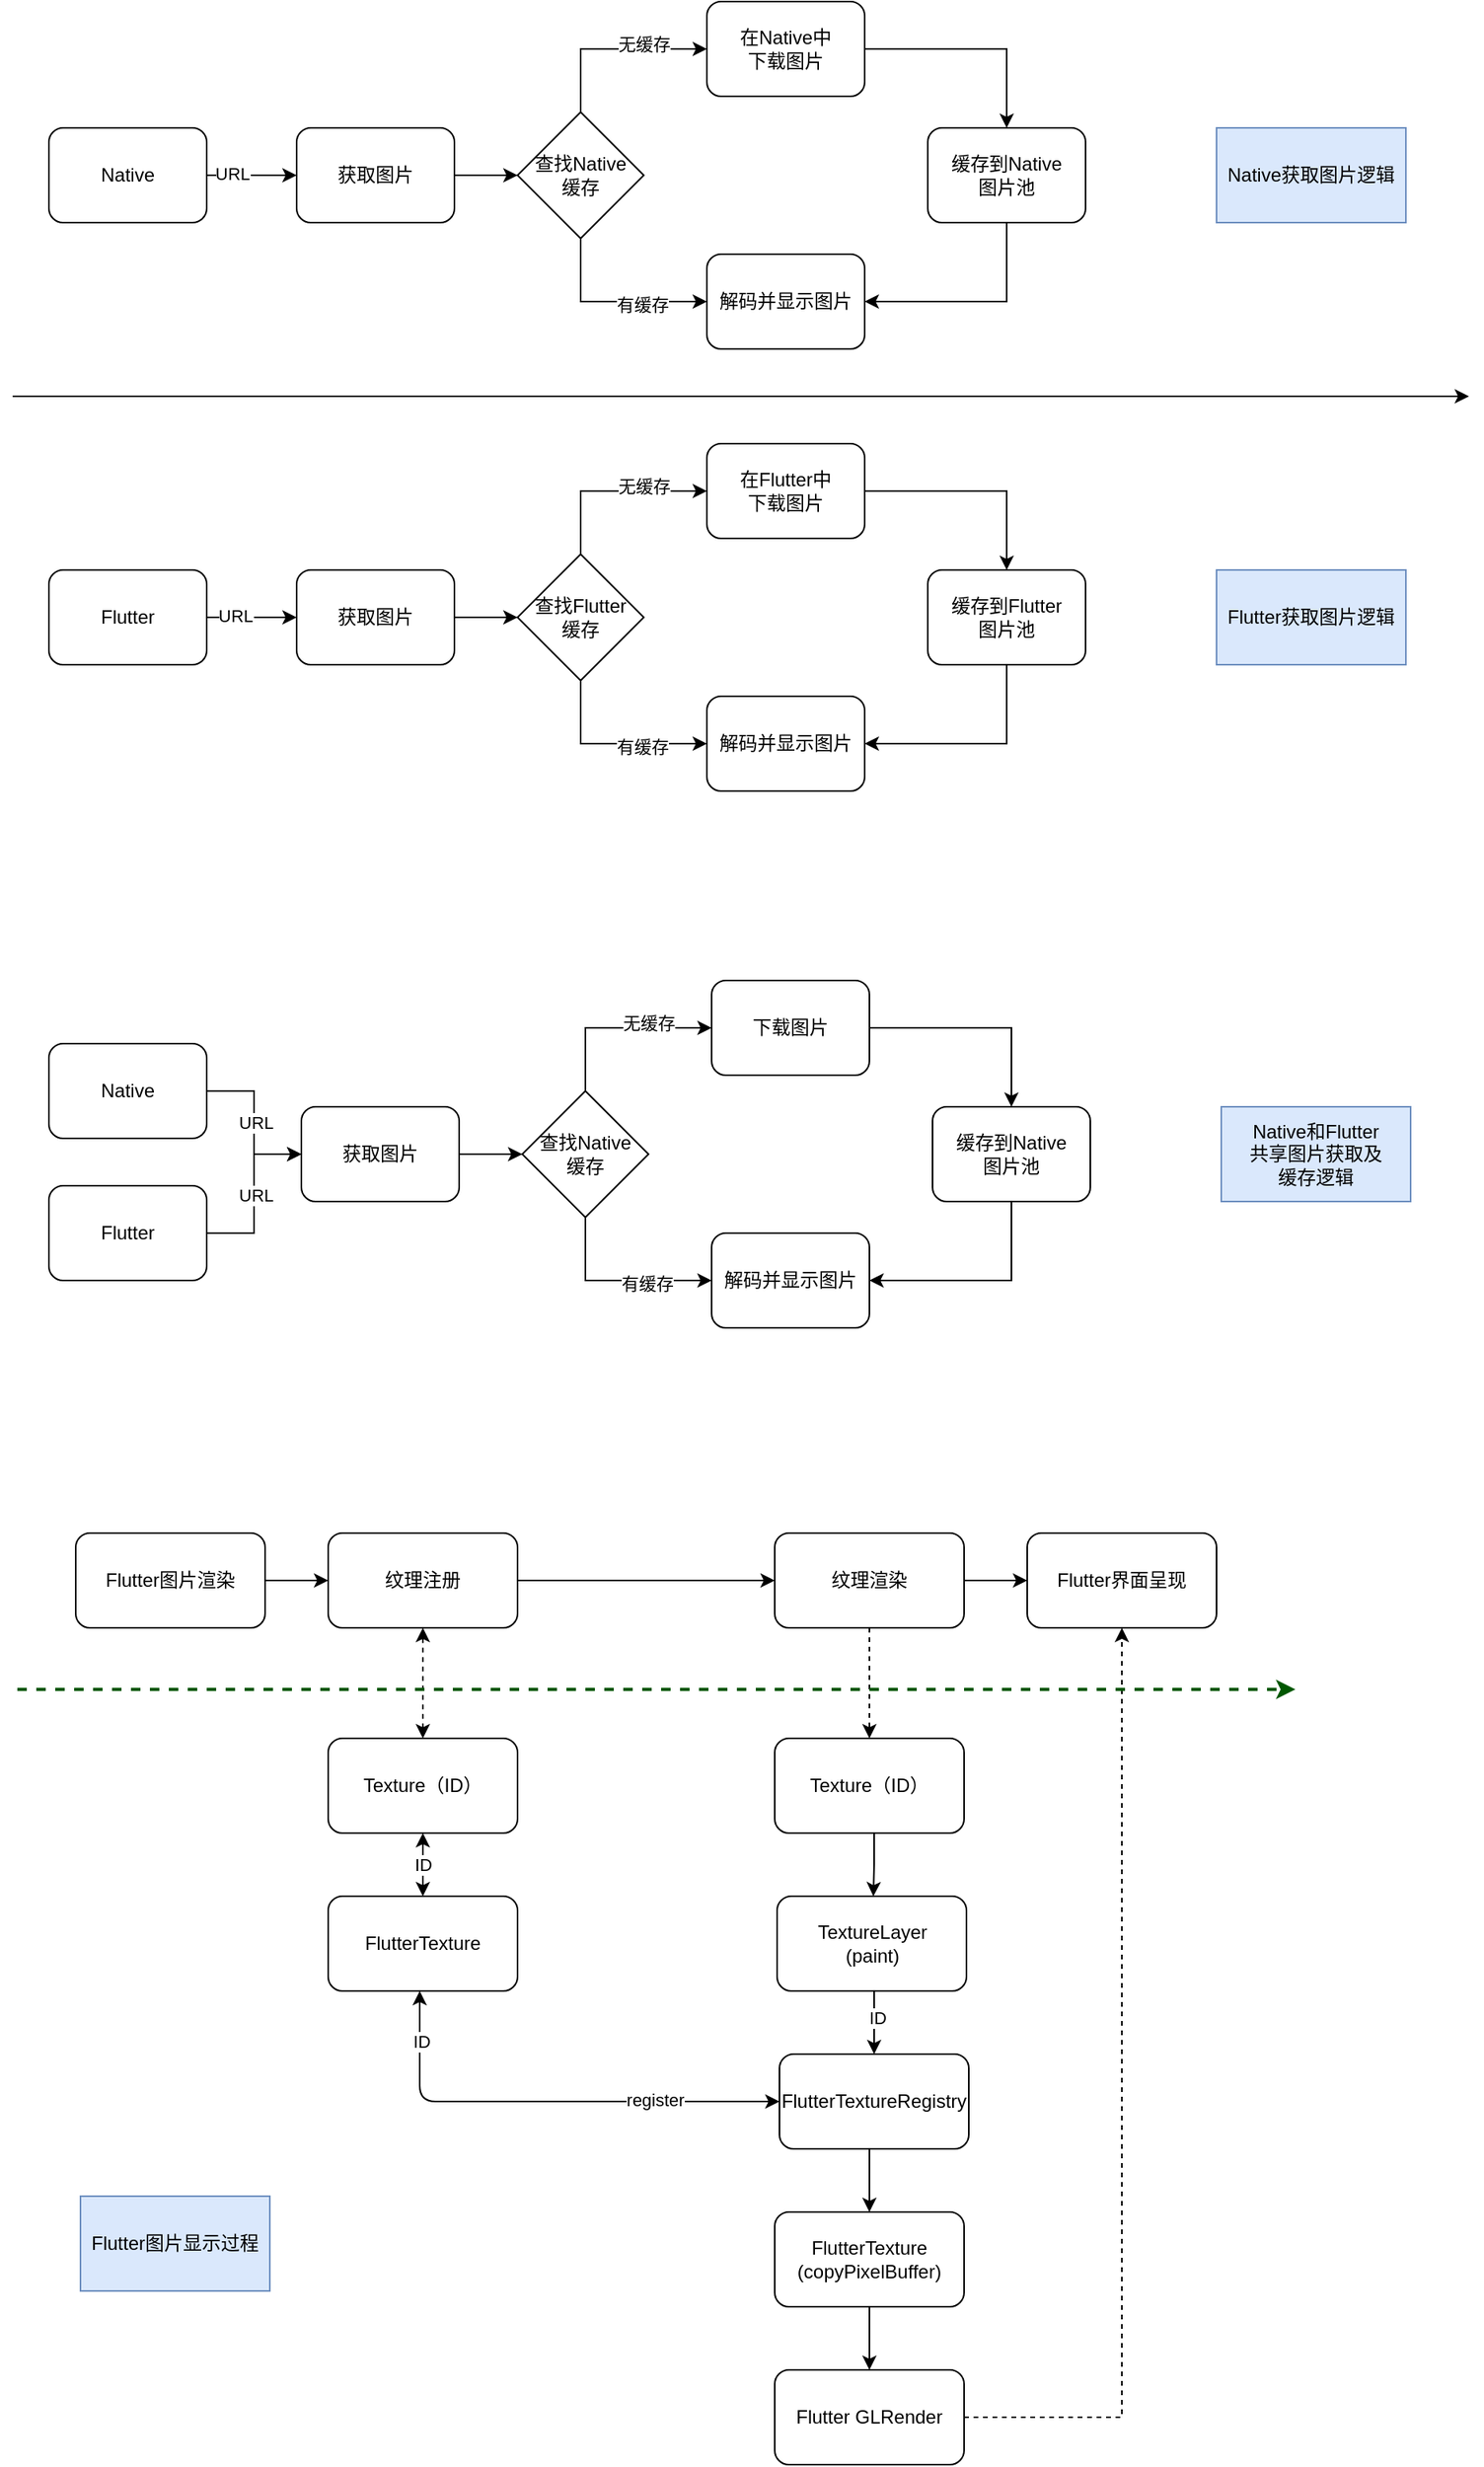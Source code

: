 <mxfile version="14.7.2" type="github">
  <diagram id="C5RBs43oDa-KdzZeNtuy" name="Page-1">
    <mxGraphModel dx="2253" dy="633" grid="1" gridSize="10" guides="1" tooltips="1" connect="1" arrows="1" fold="1" page="1" pageScale="1" pageWidth="827" pageHeight="1169" math="0" shadow="0">
      <root>
        <mxCell id="WIyWlLk6GJQsqaUBKTNV-0" />
        <mxCell id="WIyWlLk6GJQsqaUBKTNV-1" parent="WIyWlLk6GJQsqaUBKTNV-0" />
        <mxCell id="cxGSCQVcs1KOMOcaWvu9-14" value="" style="edgeStyle=orthogonalEdgeStyle;rounded=0;orthogonalLoop=1;jettySize=auto;html=1;" parent="WIyWlLk6GJQsqaUBKTNV-1" source="cxGSCQVcs1KOMOcaWvu9-0" target="cxGSCQVcs1KOMOcaWvu9-4" edge="1">
          <mxGeometry relative="1" as="geometry" />
        </mxCell>
        <mxCell id="eNuVo6bHEN4x1qOptqKu-3" value="URL" style="edgeLabel;html=1;align=center;verticalAlign=middle;resizable=0;points=[];" vertex="1" connectable="0" parent="cxGSCQVcs1KOMOcaWvu9-14">
          <mxGeometry x="-0.439" y="1" relative="1" as="geometry">
            <mxPoint as="offset" />
          </mxGeometry>
        </mxCell>
        <mxCell id="cxGSCQVcs1KOMOcaWvu9-0" value="Native" style="rounded=1;whiteSpace=wrap;html=1;" parent="WIyWlLk6GJQsqaUBKTNV-1" vertex="1">
          <mxGeometry x="20" y="130" width="100" height="60" as="geometry" />
        </mxCell>
        <mxCell id="cxGSCQVcs1KOMOcaWvu9-15" value="" style="edgeStyle=orthogonalEdgeStyle;rounded=0;orthogonalLoop=1;jettySize=auto;html=1;" parent="WIyWlLk6GJQsqaUBKTNV-1" source="cxGSCQVcs1KOMOcaWvu9-4" edge="1">
          <mxGeometry relative="1" as="geometry">
            <mxPoint x="317" y="160" as="targetPoint" />
          </mxGeometry>
        </mxCell>
        <mxCell id="cxGSCQVcs1KOMOcaWvu9-4" value="获取图片" style="rounded=1;whiteSpace=wrap;html=1;" parent="WIyWlLk6GJQsqaUBKTNV-1" vertex="1">
          <mxGeometry x="177" y="130" width="100" height="60" as="geometry" />
        </mxCell>
        <mxCell id="cxGSCQVcs1KOMOcaWvu9-12" value="" style="edgeStyle=orthogonalEdgeStyle;rounded=0;orthogonalLoop=1;jettySize=auto;html=1;" parent="WIyWlLk6GJQsqaUBKTNV-1" source="cxGSCQVcs1KOMOcaWvu9-6" target="cxGSCQVcs1KOMOcaWvu9-11" edge="1">
          <mxGeometry relative="1" as="geometry">
            <Array as="points">
              <mxPoint x="627" y="80" />
            </Array>
          </mxGeometry>
        </mxCell>
        <mxCell id="cxGSCQVcs1KOMOcaWvu9-6" value="在Native中&lt;br&gt;下载图片" style="rounded=1;whiteSpace=wrap;html=1;" parent="WIyWlLk6GJQsqaUBKTNV-1" vertex="1">
          <mxGeometry x="437" y="50" width="100" height="60" as="geometry" />
        </mxCell>
        <mxCell id="cxGSCQVcs1KOMOcaWvu9-7" value="解码并显示图片" style="rounded=1;whiteSpace=wrap;html=1;" parent="WIyWlLk6GJQsqaUBKTNV-1" vertex="1">
          <mxGeometry x="437" y="210" width="100" height="60" as="geometry" />
        </mxCell>
        <mxCell id="cxGSCQVcs1KOMOcaWvu9-25" style="edgeStyle=orthogonalEdgeStyle;rounded=0;orthogonalLoop=1;jettySize=auto;html=1;entryX=1;entryY=0.5;entryDx=0;entryDy=0;" parent="WIyWlLk6GJQsqaUBKTNV-1" source="cxGSCQVcs1KOMOcaWvu9-11" target="cxGSCQVcs1KOMOcaWvu9-7" edge="1">
          <mxGeometry relative="1" as="geometry">
            <Array as="points">
              <mxPoint x="627" y="240" />
            </Array>
          </mxGeometry>
        </mxCell>
        <mxCell id="cxGSCQVcs1KOMOcaWvu9-11" value="缓存到Native&lt;br&gt;图片池" style="rounded=1;whiteSpace=wrap;html=1;" parent="WIyWlLk6GJQsqaUBKTNV-1" vertex="1">
          <mxGeometry x="577" y="130" width="100" height="60" as="geometry" />
        </mxCell>
        <mxCell id="cxGSCQVcs1KOMOcaWvu9-21" style="edgeStyle=orthogonalEdgeStyle;rounded=0;orthogonalLoop=1;jettySize=auto;html=1;entryX=0;entryY=0.5;entryDx=0;entryDy=0;" parent="WIyWlLk6GJQsqaUBKTNV-1" source="cxGSCQVcs1KOMOcaWvu9-20" target="cxGSCQVcs1KOMOcaWvu9-7" edge="1">
          <mxGeometry relative="1" as="geometry">
            <Array as="points">
              <mxPoint x="357" y="240" />
            </Array>
          </mxGeometry>
        </mxCell>
        <mxCell id="cxGSCQVcs1KOMOcaWvu9-22" value="有缓存" style="edgeLabel;html=1;align=center;verticalAlign=middle;resizable=0;points=[];" parent="cxGSCQVcs1KOMOcaWvu9-21" vertex="1" connectable="0">
          <mxGeometry x="0.317" y="-2" relative="1" as="geometry">
            <mxPoint as="offset" />
          </mxGeometry>
        </mxCell>
        <mxCell id="cxGSCQVcs1KOMOcaWvu9-23" style="edgeStyle=orthogonalEdgeStyle;rounded=0;orthogonalLoop=1;jettySize=auto;html=1;entryX=0;entryY=0.5;entryDx=0;entryDy=0;" parent="WIyWlLk6GJQsqaUBKTNV-1" source="cxGSCQVcs1KOMOcaWvu9-20" target="cxGSCQVcs1KOMOcaWvu9-6" edge="1">
          <mxGeometry relative="1" as="geometry">
            <Array as="points">
              <mxPoint x="357" y="80" />
            </Array>
          </mxGeometry>
        </mxCell>
        <mxCell id="cxGSCQVcs1KOMOcaWvu9-24" value="无缓存" style="edgeLabel;html=1;align=center;verticalAlign=middle;resizable=0;points=[];" parent="cxGSCQVcs1KOMOcaWvu9-23" vertex="1" connectable="0">
          <mxGeometry x="0.333" y="3" relative="1" as="geometry">
            <mxPoint as="offset" />
          </mxGeometry>
        </mxCell>
        <mxCell id="cxGSCQVcs1KOMOcaWvu9-20" value="查找Native&lt;br&gt;缓存" style="rhombus;whiteSpace=wrap;html=1;" parent="WIyWlLk6GJQsqaUBKTNV-1" vertex="1">
          <mxGeometry x="317" y="120" width="80" height="80" as="geometry" />
        </mxCell>
        <mxCell id="cxGSCQVcs1KOMOcaWvu9-27" value="" style="endArrow=classic;html=1;" parent="WIyWlLk6GJQsqaUBKTNV-1" edge="1">
          <mxGeometry width="50" height="50" relative="1" as="geometry">
            <mxPoint x="-3" y="300" as="sourcePoint" />
            <mxPoint x="920" y="300" as="targetPoint" />
          </mxGeometry>
        </mxCell>
        <mxCell id="cxGSCQVcs1KOMOcaWvu9-28" value="" style="edgeStyle=orthogonalEdgeStyle;rounded=0;orthogonalLoop=1;jettySize=auto;html=1;" parent="WIyWlLk6GJQsqaUBKTNV-1" source="cxGSCQVcs1KOMOcaWvu9-29" target="cxGSCQVcs1KOMOcaWvu9-31" edge="1">
          <mxGeometry relative="1" as="geometry" />
        </mxCell>
        <mxCell id="eNuVo6bHEN4x1qOptqKu-2" value="URL" style="edgeLabel;html=1;align=center;verticalAlign=middle;resizable=0;points=[];" vertex="1" connectable="0" parent="cxGSCQVcs1KOMOcaWvu9-28">
          <mxGeometry x="-0.368" y="1" relative="1" as="geometry">
            <mxPoint as="offset" />
          </mxGeometry>
        </mxCell>
        <mxCell id="cxGSCQVcs1KOMOcaWvu9-29" value="Flutter" style="rounded=1;whiteSpace=wrap;html=1;" parent="WIyWlLk6GJQsqaUBKTNV-1" vertex="1">
          <mxGeometry x="20" y="410" width="100" height="60" as="geometry" />
        </mxCell>
        <mxCell id="cxGSCQVcs1KOMOcaWvu9-30" value="" style="edgeStyle=orthogonalEdgeStyle;rounded=0;orthogonalLoop=1;jettySize=auto;html=1;" parent="WIyWlLk6GJQsqaUBKTNV-1" source="cxGSCQVcs1KOMOcaWvu9-31" edge="1">
          <mxGeometry relative="1" as="geometry">
            <mxPoint x="317" y="440" as="targetPoint" />
          </mxGeometry>
        </mxCell>
        <mxCell id="cxGSCQVcs1KOMOcaWvu9-31" value="获取图片" style="rounded=1;whiteSpace=wrap;html=1;" parent="WIyWlLk6GJQsqaUBKTNV-1" vertex="1">
          <mxGeometry x="177" y="410" width="100" height="60" as="geometry" />
        </mxCell>
        <mxCell id="cxGSCQVcs1KOMOcaWvu9-32" value="" style="edgeStyle=orthogonalEdgeStyle;rounded=0;orthogonalLoop=1;jettySize=auto;html=1;" parent="WIyWlLk6GJQsqaUBKTNV-1" source="cxGSCQVcs1KOMOcaWvu9-33" target="cxGSCQVcs1KOMOcaWvu9-36" edge="1">
          <mxGeometry relative="1" as="geometry">
            <Array as="points">
              <mxPoint x="627" y="360" />
            </Array>
          </mxGeometry>
        </mxCell>
        <mxCell id="cxGSCQVcs1KOMOcaWvu9-33" value="在Flutter中&lt;br&gt;下载图片" style="rounded=1;whiteSpace=wrap;html=1;" parent="WIyWlLk6GJQsqaUBKTNV-1" vertex="1">
          <mxGeometry x="437" y="330" width="100" height="60" as="geometry" />
        </mxCell>
        <mxCell id="cxGSCQVcs1KOMOcaWvu9-34" value="解码并显示图片" style="rounded=1;whiteSpace=wrap;html=1;" parent="WIyWlLk6GJQsqaUBKTNV-1" vertex="1">
          <mxGeometry x="437" y="490" width="100" height="60" as="geometry" />
        </mxCell>
        <mxCell id="cxGSCQVcs1KOMOcaWvu9-35" style="edgeStyle=orthogonalEdgeStyle;rounded=0;orthogonalLoop=1;jettySize=auto;html=1;entryX=1;entryY=0.5;entryDx=0;entryDy=0;" parent="WIyWlLk6GJQsqaUBKTNV-1" source="cxGSCQVcs1KOMOcaWvu9-36" target="cxGSCQVcs1KOMOcaWvu9-34" edge="1">
          <mxGeometry relative="1" as="geometry">
            <Array as="points">
              <mxPoint x="627" y="520" />
            </Array>
          </mxGeometry>
        </mxCell>
        <mxCell id="cxGSCQVcs1KOMOcaWvu9-36" value="缓存到Flutter&lt;br&gt;图片池" style="rounded=1;whiteSpace=wrap;html=1;" parent="WIyWlLk6GJQsqaUBKTNV-1" vertex="1">
          <mxGeometry x="577" y="410" width="100" height="60" as="geometry" />
        </mxCell>
        <mxCell id="cxGSCQVcs1KOMOcaWvu9-37" style="edgeStyle=orthogonalEdgeStyle;rounded=0;orthogonalLoop=1;jettySize=auto;html=1;entryX=0;entryY=0.5;entryDx=0;entryDy=0;" parent="WIyWlLk6GJQsqaUBKTNV-1" source="cxGSCQVcs1KOMOcaWvu9-41" target="cxGSCQVcs1KOMOcaWvu9-34" edge="1">
          <mxGeometry relative="1" as="geometry">
            <Array as="points">
              <mxPoint x="357" y="520" />
            </Array>
          </mxGeometry>
        </mxCell>
        <mxCell id="cxGSCQVcs1KOMOcaWvu9-38" value="有缓存" style="edgeLabel;html=1;align=center;verticalAlign=middle;resizable=0;points=[];" parent="cxGSCQVcs1KOMOcaWvu9-37" vertex="1" connectable="0">
          <mxGeometry x="0.317" y="-2" relative="1" as="geometry">
            <mxPoint as="offset" />
          </mxGeometry>
        </mxCell>
        <mxCell id="cxGSCQVcs1KOMOcaWvu9-39" style="edgeStyle=orthogonalEdgeStyle;rounded=0;orthogonalLoop=1;jettySize=auto;html=1;entryX=0;entryY=0.5;entryDx=0;entryDy=0;" parent="WIyWlLk6GJQsqaUBKTNV-1" source="cxGSCQVcs1KOMOcaWvu9-41" target="cxGSCQVcs1KOMOcaWvu9-33" edge="1">
          <mxGeometry relative="1" as="geometry">
            <Array as="points">
              <mxPoint x="357" y="360" />
            </Array>
          </mxGeometry>
        </mxCell>
        <mxCell id="cxGSCQVcs1KOMOcaWvu9-40" value="无缓存" style="edgeLabel;html=1;align=center;verticalAlign=middle;resizable=0;points=[];" parent="cxGSCQVcs1KOMOcaWvu9-39" vertex="1" connectable="0">
          <mxGeometry x="0.333" y="3" relative="1" as="geometry">
            <mxPoint as="offset" />
          </mxGeometry>
        </mxCell>
        <mxCell id="cxGSCQVcs1KOMOcaWvu9-41" value="查找Flutter&lt;br&gt;缓存" style="rhombus;whiteSpace=wrap;html=1;" parent="WIyWlLk6GJQsqaUBKTNV-1" vertex="1">
          <mxGeometry x="317" y="400" width="80" height="80" as="geometry" />
        </mxCell>
        <mxCell id="cxGSCQVcs1KOMOcaWvu9-42" value="Native获取图片逻辑&lt;br&gt;" style="rounded=0;whiteSpace=wrap;html=1;fillColor=#dae8fc;strokeColor=#6c8ebf;" parent="WIyWlLk6GJQsqaUBKTNV-1" vertex="1">
          <mxGeometry x="760" y="130" width="120" height="60" as="geometry" />
        </mxCell>
        <mxCell id="cxGSCQVcs1KOMOcaWvu9-43" value="Flutter获取图片逻辑" style="rounded=0;whiteSpace=wrap;html=1;fillColor=#dae8fc;strokeColor=#6c8ebf;" parent="WIyWlLk6GJQsqaUBKTNV-1" vertex="1">
          <mxGeometry x="760" y="410" width="120" height="60" as="geometry" />
        </mxCell>
        <mxCell id="cxGSCQVcs1KOMOcaWvu9-60" value="" style="edgeStyle=orthogonalEdgeStyle;rounded=0;orthogonalLoop=1;jettySize=auto;html=1;" parent="WIyWlLk6GJQsqaUBKTNV-1" source="cxGSCQVcs1KOMOcaWvu9-45" target="cxGSCQVcs1KOMOcaWvu9-47" edge="1">
          <mxGeometry relative="1" as="geometry" />
        </mxCell>
        <mxCell id="eNuVo6bHEN4x1qOptqKu-7" value="URL" style="edgeLabel;html=1;align=center;verticalAlign=middle;resizable=0;points=[];" vertex="1" connectable="0" parent="cxGSCQVcs1KOMOcaWvu9-60">
          <mxGeometry y="1" relative="1" as="geometry">
            <mxPoint as="offset" />
          </mxGeometry>
        </mxCell>
        <mxCell id="cxGSCQVcs1KOMOcaWvu9-45" value="Native" style="rounded=1;whiteSpace=wrap;html=1;" parent="WIyWlLk6GJQsqaUBKTNV-1" vertex="1">
          <mxGeometry x="20" y="710" width="100" height="60" as="geometry" />
        </mxCell>
        <mxCell id="cxGSCQVcs1KOMOcaWvu9-46" value="" style="edgeStyle=orthogonalEdgeStyle;rounded=0;orthogonalLoop=1;jettySize=auto;html=1;" parent="WIyWlLk6GJQsqaUBKTNV-1" source="cxGSCQVcs1KOMOcaWvu9-47" edge="1">
          <mxGeometry relative="1" as="geometry">
            <mxPoint x="320" y="780" as="targetPoint" />
          </mxGeometry>
        </mxCell>
        <mxCell id="cxGSCQVcs1KOMOcaWvu9-47" value="获取图片" style="rounded=1;whiteSpace=wrap;html=1;" parent="WIyWlLk6GJQsqaUBKTNV-1" vertex="1">
          <mxGeometry x="180" y="750" width="100" height="60" as="geometry" />
        </mxCell>
        <mxCell id="cxGSCQVcs1KOMOcaWvu9-48" value="" style="edgeStyle=orthogonalEdgeStyle;rounded=0;orthogonalLoop=1;jettySize=auto;html=1;" parent="WIyWlLk6GJQsqaUBKTNV-1" source="cxGSCQVcs1KOMOcaWvu9-49" target="cxGSCQVcs1KOMOcaWvu9-52" edge="1">
          <mxGeometry relative="1" as="geometry">
            <Array as="points">
              <mxPoint x="630" y="700" />
            </Array>
          </mxGeometry>
        </mxCell>
        <mxCell id="cxGSCQVcs1KOMOcaWvu9-49" value="下载图片" style="rounded=1;whiteSpace=wrap;html=1;" parent="WIyWlLk6GJQsqaUBKTNV-1" vertex="1">
          <mxGeometry x="440" y="670" width="100" height="60" as="geometry" />
        </mxCell>
        <mxCell id="cxGSCQVcs1KOMOcaWvu9-50" value="解码并显示图片" style="rounded=1;whiteSpace=wrap;html=1;" parent="WIyWlLk6GJQsqaUBKTNV-1" vertex="1">
          <mxGeometry x="440" y="830" width="100" height="60" as="geometry" />
        </mxCell>
        <mxCell id="cxGSCQVcs1KOMOcaWvu9-51" style="edgeStyle=orthogonalEdgeStyle;rounded=0;orthogonalLoop=1;jettySize=auto;html=1;entryX=1;entryY=0.5;entryDx=0;entryDy=0;" parent="WIyWlLk6GJQsqaUBKTNV-1" source="cxGSCQVcs1KOMOcaWvu9-52" target="cxGSCQVcs1KOMOcaWvu9-50" edge="1">
          <mxGeometry relative="1" as="geometry">
            <Array as="points">
              <mxPoint x="630" y="860" />
            </Array>
          </mxGeometry>
        </mxCell>
        <mxCell id="cxGSCQVcs1KOMOcaWvu9-52" value="缓存到Native&lt;br&gt;图片池" style="rounded=1;whiteSpace=wrap;html=1;" parent="WIyWlLk6GJQsqaUBKTNV-1" vertex="1">
          <mxGeometry x="580" y="750" width="100" height="60" as="geometry" />
        </mxCell>
        <mxCell id="cxGSCQVcs1KOMOcaWvu9-53" style="edgeStyle=orthogonalEdgeStyle;rounded=0;orthogonalLoop=1;jettySize=auto;html=1;entryX=0;entryY=0.5;entryDx=0;entryDy=0;" parent="WIyWlLk6GJQsqaUBKTNV-1" source="cxGSCQVcs1KOMOcaWvu9-57" target="cxGSCQVcs1KOMOcaWvu9-50" edge="1">
          <mxGeometry relative="1" as="geometry">
            <Array as="points">
              <mxPoint x="360" y="860" />
            </Array>
          </mxGeometry>
        </mxCell>
        <mxCell id="cxGSCQVcs1KOMOcaWvu9-54" value="有缓存" style="edgeLabel;html=1;align=center;verticalAlign=middle;resizable=0;points=[];" parent="cxGSCQVcs1KOMOcaWvu9-53" vertex="1" connectable="0">
          <mxGeometry x="0.317" y="-2" relative="1" as="geometry">
            <mxPoint as="offset" />
          </mxGeometry>
        </mxCell>
        <mxCell id="cxGSCQVcs1KOMOcaWvu9-55" style="edgeStyle=orthogonalEdgeStyle;rounded=0;orthogonalLoop=1;jettySize=auto;html=1;entryX=0;entryY=0.5;entryDx=0;entryDy=0;" parent="WIyWlLk6GJQsqaUBKTNV-1" source="cxGSCQVcs1KOMOcaWvu9-57" target="cxGSCQVcs1KOMOcaWvu9-49" edge="1">
          <mxGeometry relative="1" as="geometry">
            <Array as="points">
              <mxPoint x="360" y="700" />
            </Array>
          </mxGeometry>
        </mxCell>
        <mxCell id="cxGSCQVcs1KOMOcaWvu9-56" value="无缓存" style="edgeLabel;html=1;align=center;verticalAlign=middle;resizable=0;points=[];" parent="cxGSCQVcs1KOMOcaWvu9-55" vertex="1" connectable="0">
          <mxGeometry x="0.333" y="3" relative="1" as="geometry">
            <mxPoint as="offset" />
          </mxGeometry>
        </mxCell>
        <mxCell id="cxGSCQVcs1KOMOcaWvu9-57" value="查找Native&lt;br&gt;缓存" style="rhombus;whiteSpace=wrap;html=1;" parent="WIyWlLk6GJQsqaUBKTNV-1" vertex="1">
          <mxGeometry x="320" y="740" width="80" height="80" as="geometry" />
        </mxCell>
        <mxCell id="cxGSCQVcs1KOMOcaWvu9-58" value="Native和Flutter&lt;br&gt;共享图片获取及&lt;br&gt;缓存逻辑" style="rounded=0;whiteSpace=wrap;html=1;fillColor=#dae8fc;strokeColor=#6c8ebf;" parent="WIyWlLk6GJQsqaUBKTNV-1" vertex="1">
          <mxGeometry x="763" y="750" width="120" height="60" as="geometry" />
        </mxCell>
        <mxCell id="cxGSCQVcs1KOMOcaWvu9-61" value="" style="edgeStyle=orthogonalEdgeStyle;rounded=0;orthogonalLoop=1;jettySize=auto;html=1;" parent="WIyWlLk6GJQsqaUBKTNV-1" source="cxGSCQVcs1KOMOcaWvu9-59" target="cxGSCQVcs1KOMOcaWvu9-47" edge="1">
          <mxGeometry relative="1" as="geometry" />
        </mxCell>
        <mxCell id="eNuVo6bHEN4x1qOptqKu-6" value="URL" style="edgeLabel;html=1;align=center;verticalAlign=middle;resizable=0;points=[];" vertex="1" connectable="0" parent="cxGSCQVcs1KOMOcaWvu9-61">
          <mxGeometry x="-0.018" y="-1" relative="1" as="geometry">
            <mxPoint as="offset" />
          </mxGeometry>
        </mxCell>
        <mxCell id="cxGSCQVcs1KOMOcaWvu9-59" value="Flutter" style="rounded=1;whiteSpace=wrap;html=1;" parent="WIyWlLk6GJQsqaUBKTNV-1" vertex="1">
          <mxGeometry x="20" y="800" width="100" height="60" as="geometry" />
        </mxCell>
        <mxCell id="cxGSCQVcs1KOMOcaWvu9-95" value="" style="edgeStyle=orthogonalEdgeStyle;rounded=0;orthogonalLoop=1;jettySize=auto;html=1;" parent="WIyWlLk6GJQsqaUBKTNV-1" source="cxGSCQVcs1KOMOcaWvu9-62" target="cxGSCQVcs1KOMOcaWvu9-63" edge="1">
          <mxGeometry relative="1" as="geometry" />
        </mxCell>
        <mxCell id="cxGSCQVcs1KOMOcaWvu9-62" value="Flutter图片渲染" style="rounded=1;whiteSpace=wrap;html=1;" parent="WIyWlLk6GJQsqaUBKTNV-1" vertex="1">
          <mxGeometry x="37" y="1020" width="120" height="60" as="geometry" />
        </mxCell>
        <mxCell id="cxGSCQVcs1KOMOcaWvu9-96" style="edgeStyle=orthogonalEdgeStyle;rounded=0;orthogonalLoop=1;jettySize=auto;html=1;entryX=0;entryY=0.5;entryDx=0;entryDy=0;" parent="WIyWlLk6GJQsqaUBKTNV-1" source="cxGSCQVcs1KOMOcaWvu9-63" target="cxGSCQVcs1KOMOcaWvu9-64" edge="1">
          <mxGeometry relative="1" as="geometry" />
        </mxCell>
        <mxCell id="cxGSCQVcs1KOMOcaWvu9-63" value="纹理注册" style="rounded=1;whiteSpace=wrap;html=1;" parent="WIyWlLk6GJQsqaUBKTNV-1" vertex="1">
          <mxGeometry x="197" y="1020" width="120" height="60" as="geometry" />
        </mxCell>
        <mxCell id="cxGSCQVcs1KOMOcaWvu9-97" value="" style="edgeStyle=orthogonalEdgeStyle;rounded=0;orthogonalLoop=1;jettySize=auto;html=1;" parent="WIyWlLk6GJQsqaUBKTNV-1" source="cxGSCQVcs1KOMOcaWvu9-64" target="cxGSCQVcs1KOMOcaWvu9-65" edge="1">
          <mxGeometry relative="1" as="geometry" />
        </mxCell>
        <mxCell id="cxGSCQVcs1KOMOcaWvu9-99" value="" style="edgeStyle=orthogonalEdgeStyle;rounded=0;orthogonalLoop=1;jettySize=auto;html=1;dashed=1;" parent="WIyWlLk6GJQsqaUBKTNV-1" source="cxGSCQVcs1KOMOcaWvu9-64" target="cxGSCQVcs1KOMOcaWvu9-70" edge="1">
          <mxGeometry relative="1" as="geometry" />
        </mxCell>
        <mxCell id="cxGSCQVcs1KOMOcaWvu9-64" value="纹理渲染" style="rounded=1;whiteSpace=wrap;html=1;" parent="WIyWlLk6GJQsqaUBKTNV-1" vertex="1">
          <mxGeometry x="480" y="1020" width="120" height="60" as="geometry" />
        </mxCell>
        <mxCell id="cxGSCQVcs1KOMOcaWvu9-65" value="Flutter界面呈现" style="rounded=1;whiteSpace=wrap;html=1;" parent="WIyWlLk6GJQsqaUBKTNV-1" vertex="1">
          <mxGeometry x="640" y="1020" width="120" height="60" as="geometry" />
        </mxCell>
        <mxCell id="cxGSCQVcs1KOMOcaWvu9-67" value="Texture（ID）" style="rounded=1;whiteSpace=wrap;html=1;" parent="WIyWlLk6GJQsqaUBKTNV-1" vertex="1">
          <mxGeometry x="197" y="1150" width="120" height="60" as="geometry" />
        </mxCell>
        <mxCell id="cxGSCQVcs1KOMOcaWvu9-68" value="FlutterTexture" style="rounded=1;whiteSpace=wrap;html=1;" parent="WIyWlLk6GJQsqaUBKTNV-1" vertex="1">
          <mxGeometry x="197" y="1250" width="120" height="60" as="geometry" />
        </mxCell>
        <mxCell id="cxGSCQVcs1KOMOcaWvu9-93" value="" style="edgeStyle=orthogonalEdgeStyle;rounded=0;orthogonalLoop=1;jettySize=auto;html=1;entryX=0.5;entryY=0;entryDx=0;entryDy=0;" parent="WIyWlLk6GJQsqaUBKTNV-1" source="cxGSCQVcs1KOMOcaWvu9-69" target="cxGSCQVcs1KOMOcaWvu9-71" edge="1">
          <mxGeometry relative="1" as="geometry">
            <Array as="points">
              <mxPoint x="540" y="1420" />
              <mxPoint x="540" y="1420" />
            </Array>
          </mxGeometry>
        </mxCell>
        <mxCell id="cxGSCQVcs1KOMOcaWvu9-69" value="FlutterTextureRegistry" style="rounded=1;whiteSpace=wrap;html=1;" parent="WIyWlLk6GJQsqaUBKTNV-1" vertex="1">
          <mxGeometry x="483" y="1350" width="120" height="60" as="geometry" />
        </mxCell>
        <mxCell id="cxGSCQVcs1KOMOcaWvu9-89" value="" style="edgeStyle=orthogonalEdgeStyle;rounded=0;orthogonalLoop=1;jettySize=auto;html=1;" parent="WIyWlLk6GJQsqaUBKTNV-1" edge="1">
          <mxGeometry relative="1" as="geometry">
            <mxPoint x="541" y="1210" as="sourcePoint" />
            <mxPoint x="542.5" y="1250" as="targetPoint" />
            <Array as="points">
              <mxPoint x="543" y="1210" />
              <mxPoint x="543" y="1230" />
            </Array>
          </mxGeometry>
        </mxCell>
        <mxCell id="cxGSCQVcs1KOMOcaWvu9-70" value="Texture（ID）" style="rounded=1;whiteSpace=wrap;html=1;" parent="WIyWlLk6GJQsqaUBKTNV-1" vertex="1">
          <mxGeometry x="480" y="1150" width="120" height="60" as="geometry" />
        </mxCell>
        <mxCell id="cxGSCQVcs1KOMOcaWvu9-94" value="" style="edgeStyle=orthogonalEdgeStyle;rounded=0;orthogonalLoop=1;jettySize=auto;html=1;" parent="WIyWlLk6GJQsqaUBKTNV-1" source="cxGSCQVcs1KOMOcaWvu9-71" target="cxGSCQVcs1KOMOcaWvu9-72" edge="1">
          <mxGeometry relative="1" as="geometry" />
        </mxCell>
        <mxCell id="cxGSCQVcs1KOMOcaWvu9-71" value="FlutterTexture&lt;br&gt;(copyPixelBuffer)" style="rounded=1;whiteSpace=wrap;html=1;" parent="WIyWlLk6GJQsqaUBKTNV-1" vertex="1">
          <mxGeometry x="480" y="1450" width="120" height="60" as="geometry" />
        </mxCell>
        <mxCell id="cxGSCQVcs1KOMOcaWvu9-103" style="edgeStyle=orthogonalEdgeStyle;rounded=0;orthogonalLoop=1;jettySize=auto;html=1;entryX=0.5;entryY=1;entryDx=0;entryDy=0;dashed=1;" parent="WIyWlLk6GJQsqaUBKTNV-1" source="cxGSCQVcs1KOMOcaWvu9-72" target="cxGSCQVcs1KOMOcaWvu9-65" edge="1">
          <mxGeometry relative="1" as="geometry" />
        </mxCell>
        <mxCell id="cxGSCQVcs1KOMOcaWvu9-72" value="Flutter GLRender" style="rounded=1;whiteSpace=wrap;html=1;" parent="WIyWlLk6GJQsqaUBKTNV-1" vertex="1">
          <mxGeometry x="480" y="1550" width="120" height="60" as="geometry" />
        </mxCell>
        <mxCell id="cxGSCQVcs1KOMOcaWvu9-91" value="" style="edgeStyle=orthogonalEdgeStyle;rounded=0;orthogonalLoop=1;jettySize=auto;html=1;" parent="WIyWlLk6GJQsqaUBKTNV-1" source="cxGSCQVcs1KOMOcaWvu9-73" target="cxGSCQVcs1KOMOcaWvu9-69" edge="1">
          <mxGeometry relative="1" as="geometry">
            <Array as="points">
              <mxPoint x="543" y="1320" />
              <mxPoint x="543" y="1320" />
            </Array>
          </mxGeometry>
        </mxCell>
        <mxCell id="cxGSCQVcs1KOMOcaWvu9-92" value="ID" style="edgeLabel;html=1;align=center;verticalAlign=middle;resizable=0;points=[];" parent="cxGSCQVcs1KOMOcaWvu9-91" vertex="1" connectable="0">
          <mxGeometry x="-0.15" y="2" relative="1" as="geometry">
            <mxPoint as="offset" />
          </mxGeometry>
        </mxCell>
        <mxCell id="cxGSCQVcs1KOMOcaWvu9-73" value="TextureLayer&lt;br&gt;(paint)" style="rounded=1;whiteSpace=wrap;html=1;" parent="WIyWlLk6GJQsqaUBKTNV-1" vertex="1">
          <mxGeometry x="481.5" y="1250" width="120" height="60" as="geometry" />
        </mxCell>
        <mxCell id="cxGSCQVcs1KOMOcaWvu9-82" value="" style="endArrow=classic;startArrow=classic;html=1;exitX=0;exitY=0.5;exitDx=0;exitDy=0;" parent="WIyWlLk6GJQsqaUBKTNV-1" source="cxGSCQVcs1KOMOcaWvu9-69" edge="1">
          <mxGeometry width="50" height="50" relative="1" as="geometry">
            <mxPoint x="205" y="1360" as="sourcePoint" />
            <mxPoint x="255" y="1310" as="targetPoint" />
            <Array as="points">
              <mxPoint x="255" y="1380" />
            </Array>
          </mxGeometry>
        </mxCell>
        <mxCell id="cxGSCQVcs1KOMOcaWvu9-83" value="ID" style="edgeLabel;html=1;align=center;verticalAlign=middle;resizable=0;points=[];" parent="cxGSCQVcs1KOMOcaWvu9-82" vertex="1" connectable="0">
          <mxGeometry x="0.785" y="-1" relative="1" as="geometry">
            <mxPoint as="offset" />
          </mxGeometry>
        </mxCell>
        <mxCell id="cxGSCQVcs1KOMOcaWvu9-84" value="register" style="edgeLabel;html=1;align=center;verticalAlign=middle;resizable=0;points=[];" parent="cxGSCQVcs1KOMOcaWvu9-82" vertex="1" connectable="0">
          <mxGeometry x="-0.47" y="-1" relative="1" as="geometry">
            <mxPoint as="offset" />
          </mxGeometry>
        </mxCell>
        <mxCell id="cxGSCQVcs1KOMOcaWvu9-85" value="ID" style="endArrow=classic;startArrow=classic;html=1;exitX=0.5;exitY=0;exitDx=0;exitDy=0;entryX=0.5;entryY=1;entryDx=0;entryDy=0;" parent="WIyWlLk6GJQsqaUBKTNV-1" source="cxGSCQVcs1KOMOcaWvu9-68" target="cxGSCQVcs1KOMOcaWvu9-67" edge="1">
          <mxGeometry width="50" height="50" relative="1" as="geometry">
            <mxPoint x="410" y="1400" as="sourcePoint" />
            <mxPoint x="260" y="1220" as="targetPoint" />
          </mxGeometry>
        </mxCell>
        <mxCell id="cxGSCQVcs1KOMOcaWvu9-100" value="" style="endArrow=classic;startArrow=classic;html=1;dashed=1;entryX=0.5;entryY=1;entryDx=0;entryDy=0;" parent="WIyWlLk6GJQsqaUBKTNV-1" source="cxGSCQVcs1KOMOcaWvu9-67" target="cxGSCQVcs1KOMOcaWvu9-63" edge="1">
          <mxGeometry width="50" height="50" relative="1" as="geometry">
            <mxPoint x="410" y="1410" as="sourcePoint" />
            <mxPoint x="460" y="1360" as="targetPoint" />
          </mxGeometry>
        </mxCell>
        <mxCell id="cxGSCQVcs1KOMOcaWvu9-101" value="" style="endArrow=classic;html=1;dashed=1;fillColor=#008a00;strokeColor=#005700;strokeWidth=2;" parent="WIyWlLk6GJQsqaUBKTNV-1" edge="1">
          <mxGeometry width="50" height="50" relative="1" as="geometry">
            <mxPoint y="1119" as="sourcePoint" />
            <mxPoint x="810" y="1119" as="targetPoint" />
          </mxGeometry>
        </mxCell>
        <mxCell id="cxGSCQVcs1KOMOcaWvu9-102" value="Flutter图片显示过程" style="rounded=0;whiteSpace=wrap;html=1;fillColor=#dae8fc;strokeColor=#6c8ebf;" parent="WIyWlLk6GJQsqaUBKTNV-1" vertex="1">
          <mxGeometry x="40" y="1440" width="120" height="60" as="geometry" />
        </mxCell>
      </root>
    </mxGraphModel>
  </diagram>
</mxfile>
